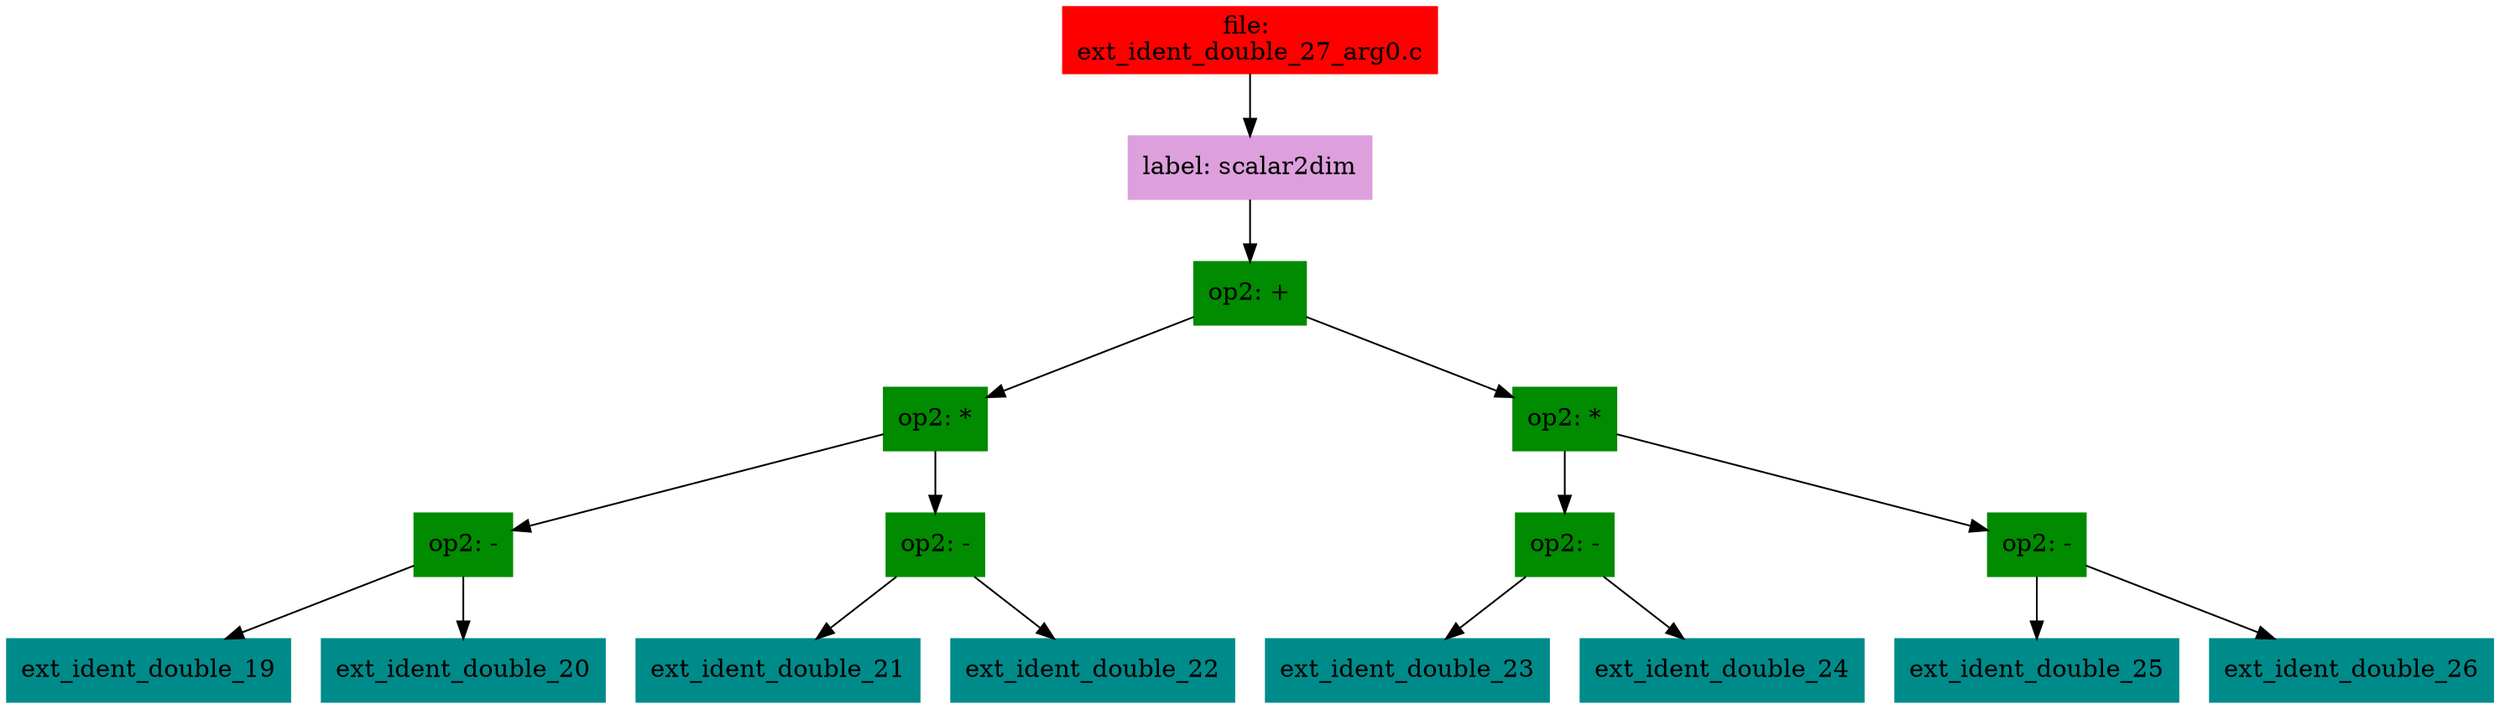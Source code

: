 digraph G {
node [shape=box]

0 [label="file: 
ext_ident_double_27_arg0.c",color=red, style=filled]
1 [label="label: scalar2dim",color=plum, style=filled]
0 -> 1
2 [label="op2: +",color=green4, style=filled]
1 -> 2
3 [label="op2: *",color=green4, style=filled]
2 -> 3
4 [label="op2: -",color=green4, style=filled]
3 -> 4
5 [label="ext_ident_double_19",color=cyan4, style=filled]
4 -> 5
10 [label="ext_ident_double_20",color=cyan4, style=filled]
4 -> 10
15 [label="op2: -",color=green4, style=filled]
3 -> 15
16 [label="ext_ident_double_21",color=cyan4, style=filled]
15 -> 16
23 [label="ext_ident_double_22",color=cyan4, style=filled]
15 -> 23
30 [label="op2: *",color=green4, style=filled]
2 -> 30
31 [label="op2: -",color=green4, style=filled]
30 -> 31
32 [label="ext_ident_double_23",color=cyan4, style=filled]
31 -> 32
37 [label="ext_ident_double_24",color=cyan4, style=filled]
31 -> 37
42 [label="op2: -",color=green4, style=filled]
30 -> 42
43 [label="ext_ident_double_25",color=cyan4, style=filled]
42 -> 43
50 [label="ext_ident_double_26",color=cyan4, style=filled]
42 -> 50


}

